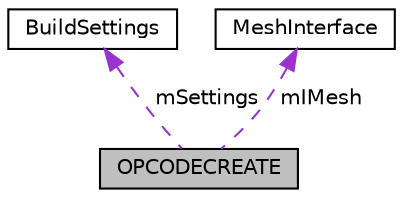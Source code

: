 digraph "OPCODECREATE"
{
  edge [fontname="Helvetica",fontsize="10",labelfontname="Helvetica",labelfontsize="10"];
  node [fontname="Helvetica",fontsize="10",shape=record];
  Node1 [label="OPCODECREATE",height=0.2,width=0.4,color="black", fillcolor="grey75", style="filled", fontcolor="black"];
  Node2 -> Node1 [dir="back",color="darkorchid3",fontsize="10",style="dashed",label=" mSettings" ,fontname="Helvetica"];
  Node2 [label="BuildSettings",height=0.2,width=0.4,color="black", fillcolor="white", style="filled",URL="$struct_build_settings.html",tooltip="Simple wrapper around build-related settings [Opcode 1.3]. "];
  Node3 -> Node1 [dir="back",color="darkorchid3",fontsize="10",style="dashed",label=" mIMesh" ,fontname="Helvetica"];
  Node3 [label="MeshInterface",height=0.2,width=0.4,color="black", fillcolor="white", style="filled",URL="$class_mesh_interface.html"];
}
